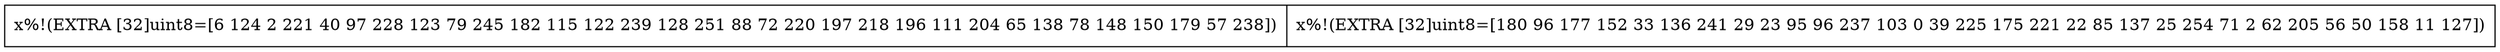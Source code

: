 graph g {
node [shape="record"];
graph [rankdir="BT"];"29910061000110223078923" [label="x%!(EXTRA [32]uint8=[6 124 2 221 40 97 228 123 79 245 182 115 122 239 128 251 88 72 220 197 218 196 111 204 65 138 78 148 150 179 57 238])|x%!(EXTRA [32]uint8=[180 96 177 152 33 136 241 29 23 95 96 237 103 0 39 225 175 221 22 85 137 25 254 71 2 62 205 56 50 158 11 127])"];
}